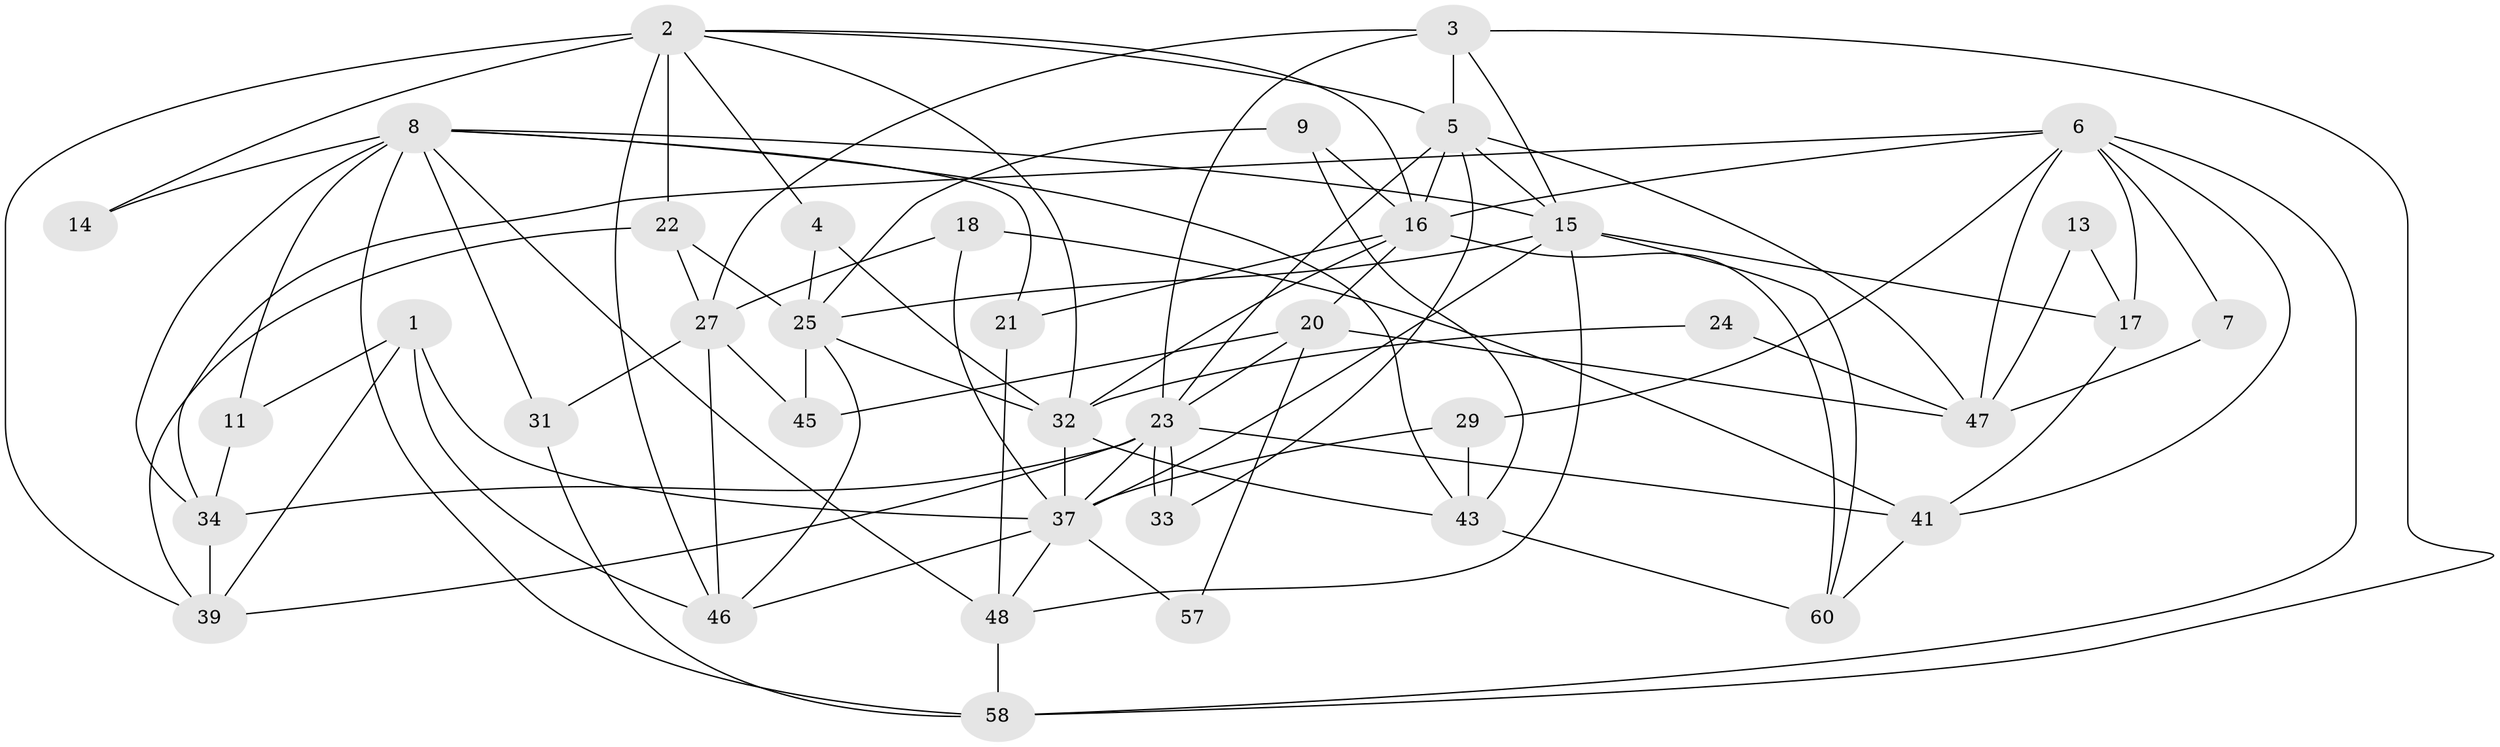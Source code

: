// Generated by graph-tools (version 1.1) at 2025/23/03/03/25 07:23:59]
// undirected, 39 vertices, 95 edges
graph export_dot {
graph [start="1"]
  node [color=gray90,style=filled];
  1;
  2 [super="+19"];
  3 [super="+12"];
  4;
  5 [super="+51"];
  6 [super="+28"];
  7;
  8 [super="+10"];
  9;
  11;
  13;
  14;
  15 [super="+56"];
  16 [super="+36"];
  17 [super="+35"];
  18;
  20 [super="+40"];
  21 [super="+52"];
  22 [super="+30"];
  23 [super="+26"];
  24;
  25 [super="+38"];
  27 [super="+53"];
  29;
  31;
  32 [super="+50"];
  33;
  34 [super="+42"];
  37 [super="+54"];
  39;
  41 [super="+44"];
  43 [super="+55"];
  45;
  46 [super="+49"];
  47;
  48;
  57;
  58 [super="+59"];
  60;
  1 -- 11;
  1 -- 39;
  1 -- 37;
  1 -- 46;
  2 -- 39;
  2 -- 4;
  2 -- 32;
  2 -- 46 [weight=2];
  2 -- 16;
  2 -- 5;
  2 -- 22;
  2 -- 14;
  3 -- 5;
  3 -- 23;
  3 -- 58;
  3 -- 27;
  3 -- 15;
  4 -- 25;
  4 -- 32;
  5 -- 16 [weight=2];
  5 -- 33;
  5 -- 23;
  5 -- 15;
  5 -- 47;
  6 -- 47;
  6 -- 7;
  6 -- 17;
  6 -- 41;
  6 -- 16;
  6 -- 34;
  6 -- 29;
  6 -- 58;
  7 -- 47;
  8 -- 11 [weight=2];
  8 -- 48;
  8 -- 14;
  8 -- 31;
  8 -- 58;
  8 -- 34;
  8 -- 21;
  8 -- 15;
  8 -- 43;
  9 -- 25;
  9 -- 16;
  9 -- 43;
  11 -- 34;
  13 -- 47;
  13 -- 17;
  15 -- 48;
  15 -- 37;
  15 -- 60;
  15 -- 25;
  15 -- 17;
  16 -- 20;
  16 -- 60;
  16 -- 21;
  16 -- 32;
  17 -- 41;
  18 -- 27;
  18 -- 37;
  18 -- 41;
  20 -- 23;
  20 -- 47;
  20 -- 57;
  20 -- 45;
  21 -- 48;
  22 -- 39;
  22 -- 27;
  22 -- 25;
  23 -- 33;
  23 -- 33;
  23 -- 34;
  23 -- 39;
  23 -- 41;
  23 -- 37;
  24 -- 47;
  24 -- 32;
  25 -- 32 [weight=2];
  25 -- 45;
  25 -- 46;
  27 -- 46;
  27 -- 31;
  27 -- 45;
  29 -- 37;
  29 -- 43;
  31 -- 58;
  32 -- 37;
  32 -- 43;
  34 -- 39;
  37 -- 48;
  37 -- 57;
  37 -- 46;
  41 -- 60;
  43 -- 60;
  48 -- 58;
}
